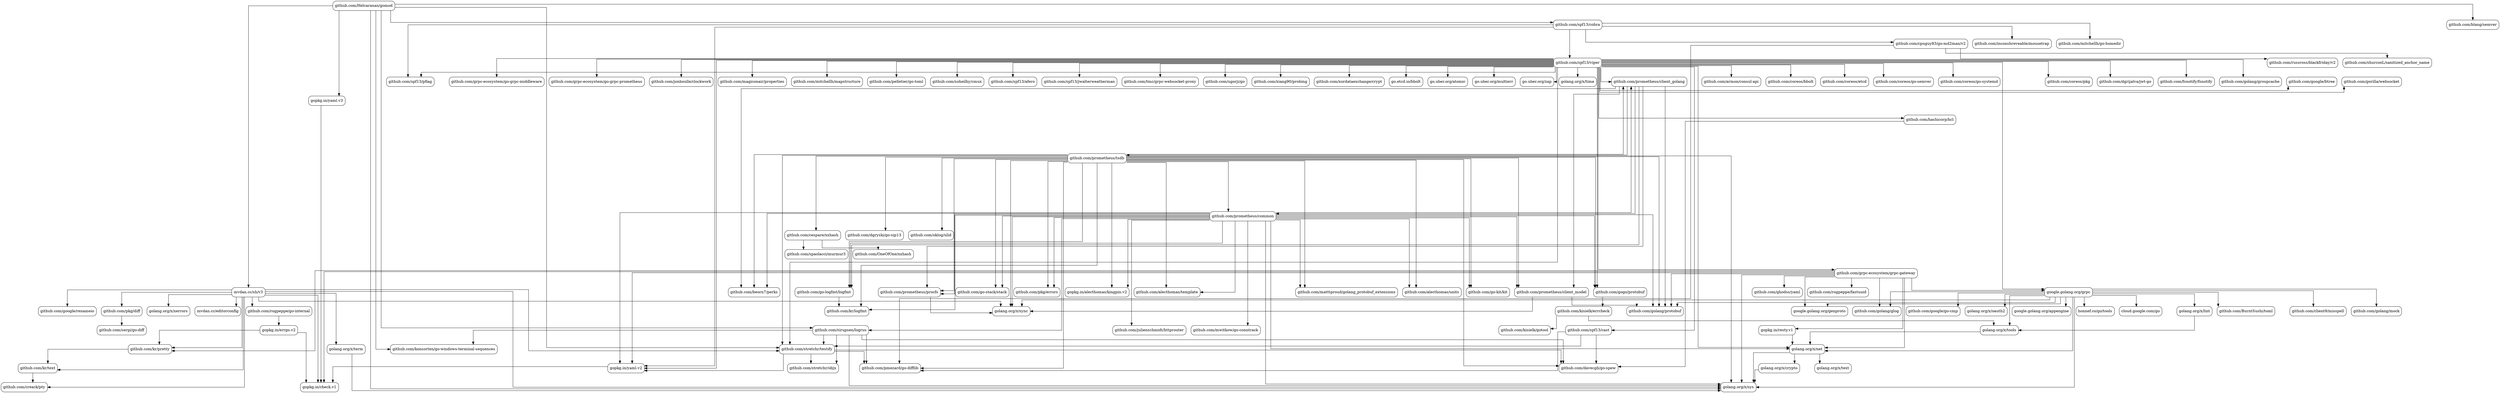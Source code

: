 strict digraph {
  node [shape=box,style=rounded]
  start=0
  splines=ortho
  "github.com/Helcaraxan/gomod"
  "golang.org/x/sys"
  "github.com/sirupsen/logrus"
  "github.com/stretchr/testify"
  "github.com/konsorten/go-windows-terminal-sequences"
  "github.com/blang/semver"
  "github.com/spf13/cobra"
  "gopkg.in/yaml.v3"
  "mvdan.cc/sh/v3"
  "github.com/OneOfOne/xxhash"
  "github.com/spaolacci/murmur3"
  "github.com/pmezard/go-difflib"
  "github.com/russross/blackfriday/v2"
  "github.com/shurcooL/sanitized_anchor_name"
  "github.com/kr/logfmt"
  "github.com/kisielk/errcheck"
  "github.com/golang/protobuf"
  "gopkg.in/yaml.v2"
  "golang.org/x/net"
  "google.golang.org/grpc"
  "github.com/golang/glog"
  "google.golang.org/genproto"
  "gopkg.in/check.v1"
  "github.com/kr/pretty"
  "github.com/ghodss/yaml"
  "github.com/rogpeppe/fastuuid"
  "gopkg.in/resty.v1"
  "github.com/davecgh/go-spew"
  "golang.org/x/tools"
  "github.com/kisielk/gotool"
  "github.com/kr/text"
  "github.com/creack/pty"
  "github.com/sergi/go-diff"
  "github.com/beorn7/perks"
  "github.com/go-logfmt/logfmt"
  "github.com/prometheus/client_model"
  "github.com/prometheus/procfs"
  "github.com/prometheus/common"
  "github.com/prometheus/tsdb"
  "golang.org/x/sync"
  "github.com/gogo/protobuf"
  "github.com/prometheus/client_golang"
  "github.com/alecthomas/template"
  "github.com/alecthomas/units"
  "github.com/go-kit/kit"
  "github.com/go-stack/stack"
  "github.com/matttproud/golang_protobuf_extensions"
  "github.com/pkg/errors"
  "gopkg.in/alecthomas/kingpin.v2"
  "github.com/julienschmidt/httprouter"
  "github.com/mwitkow/go-conntrack"
  "github.com/cespare/xxhash"
  "github.com/dgryski/go-sip13"
  "github.com/oklog/ulid"
  "gopkg.in/errgo.v2"
  "github.com/stretchr/objx"
  "github.com/spf13/pflag"
  "github.com/cpuguy83/go-md2man/v2"
  "github.com/inconshreveable/mousetrap"
  "github.com/mitchellh/go-homedir"
  "github.com/spf13/viper"
  "github.com/armon/consul-api"
  "github.com/coreos/bbolt"
  "github.com/coreos/etcd"
  "github.com/coreos/go-semver"
  "github.com/coreos/go-systemd"
  "github.com/coreos/pkg"
  "github.com/dgrijalva/jwt-go"
  "github.com/fsnotify/fsnotify"
  "github.com/golang/groupcache"
  "github.com/google/btree"
  "github.com/gorilla/websocket"
  "github.com/grpc-ecosystem/go-grpc-middleware"
  "github.com/grpc-ecosystem/go-grpc-prometheus"
  "github.com/grpc-ecosystem/grpc-gateway"
  "github.com/hashicorp/hcl"
  "github.com/jonboulle/clockwork"
  "github.com/magiconair/properties"
  "github.com/mitchellh/mapstructure"
  "github.com/pelletier/go-toml"
  "github.com/soheilhy/cmux"
  "github.com/spf13/afero"
  "github.com/spf13/cast"
  "github.com/spf13/jwalterweatherman"
  "github.com/tmc/grpc-websocket-proxy"
  "github.com/ugorji/go"
  "github.com/xiang90/probing"
  "github.com/xordataexchange/crypt"
  "go.etcd.io/bbolt"
  "go.uber.org/atomic"
  "go.uber.org/multierr"
  "go.uber.org/zap"
  "golang.org/x/time"
  "golang.org/x/crypto"
  "golang.org/x/text"
  "cloud.google.com/go"
  "github.com/BurntSushi/toml"
  "github.com/client9/misspell"
  "github.com/golang/mock"
  "github.com/google/go-cmp"
  "golang.org/x/lint"
  "golang.org/x/oauth2"
  "google.golang.org/appengine"
  "honnef.co/go/tools"
  "github.com/google/renameio"
  "github.com/pkg/diff"
  "github.com/rogpeppe/go-internal"
  "golang.org/x/term"
  "golang.org/x/xerrors"
  "mvdan.cc/editorconfig"
  "github.com/Helcaraxan/gomod" -> "github.com/blang/semver"
  "github.com/Helcaraxan/gomod" -> "github.com/konsorten/go-windows-terminal-sequences" [minlen=10]
  "github.com/Helcaraxan/gomod" -> "github.com/sirupsen/logrus" [minlen=9]
  "github.com/Helcaraxan/gomod" -> "github.com/spf13/cobra"
  "github.com/Helcaraxan/gomod" -> "github.com/stretchr/testify" [minlen=4]
  "github.com/Helcaraxan/gomod" -> "golang.org/x/sys" [minlen=5]
  "github.com/Helcaraxan/gomod" -> "gopkg.in/yaml.v3"
  "github.com/Helcaraxan/gomod" -> "mvdan.cc/sh/v3"
  "github.com/cespare/xxhash" -> "github.com/OneOfOne/xxhash"
  "github.com/cespare/xxhash" -> "github.com/spaolacci/murmur3"
  "github.com/cpuguy83/go-md2man/v2" -> "github.com/pmezard/go-difflib"
  "github.com/cpuguy83/go-md2man/v2" -> "github.com/russross/blackfriday/v2"
  "github.com/cpuguy83/go-md2man/v2" -> "github.com/shurcooL/sanitized_anchor_name"
  "github.com/go-logfmt/logfmt" -> "github.com/kr/logfmt"
  "github.com/gogo/protobuf" -> "github.com/kisielk/errcheck"
  "github.com/grpc-ecosystem/grpc-gateway" -> "github.com/ghodss/yaml"
  "github.com/grpc-ecosystem/grpc-gateway" -> "github.com/golang/glog" [minlen=2]
  "github.com/grpc-ecosystem/grpc-gateway" -> "github.com/golang/protobuf" [minlen=2]
  "github.com/grpc-ecosystem/grpc-gateway" -> "github.com/kr/pretty"
  "github.com/grpc-ecosystem/grpc-gateway" -> "github.com/rogpeppe/fastuuid"
  "github.com/grpc-ecosystem/grpc-gateway" -> "golang.org/x/net" [minlen=2]
  "github.com/grpc-ecosystem/grpc-gateway" -> "golang.org/x/sys" [minlen=3]
  "github.com/grpc-ecosystem/grpc-gateway" -> "google.golang.org/genproto" [minlen=2]
  "github.com/grpc-ecosystem/grpc-gateway" -> "google.golang.org/grpc"
  "github.com/grpc-ecosystem/grpc-gateway" -> "gopkg.in/check.v1" [minlen=2]
  "github.com/grpc-ecosystem/grpc-gateway" -> "gopkg.in/resty.v1"
  "github.com/grpc-ecosystem/grpc-gateway" -> "gopkg.in/yaml.v2"
  "github.com/hashicorp/hcl" -> "github.com/davecgh/go-spew"
  "github.com/kisielk/errcheck" -> "github.com/kisielk/gotool"
  "github.com/kisielk/errcheck" -> "golang.org/x/tools"
  "github.com/kr/pretty" -> "github.com/kr/text"
  "github.com/kr/text" -> "github.com/creack/pty"
  "github.com/pkg/diff" -> "github.com/sergi/go-diff"
  "github.com/prometheus/client_golang" -> "github.com/beorn7/perks" [minlen=3]
  "github.com/prometheus/client_golang" -> "github.com/go-logfmt/logfmt" [minlen=3]
  "github.com/prometheus/client_golang" -> "github.com/golang/protobuf" [minlen=3]
  "github.com/prometheus/client_golang" -> "github.com/prometheus/client_model" [minlen=3]
  "github.com/prometheus/client_golang" -> "github.com/prometheus/common" [minlen=4]
  "github.com/prometheus/client_golang" -> "github.com/prometheus/procfs" [minlen=3]
  "github.com/prometheus/client_golang" -> "github.com/prometheus/tsdb" [minlen=5]
  "github.com/prometheus/client_model" -> "github.com/golang/protobuf"
  "github.com/prometheus/client_model" -> "golang.org/x/sync"
  "github.com/prometheus/common" -> "github.com/alecthomas/template" [minlen=4]
  "github.com/prometheus/common" -> "github.com/alecthomas/units" [minlen=4]
  "github.com/prometheus/common" -> "github.com/beorn7/perks" [minlen=4]
  "github.com/prometheus/common" -> "github.com/go-kit/kit" [minlen=4]
  "github.com/prometheus/common" -> "github.com/go-logfmt/logfmt" [minlen=4]
  "github.com/prometheus/common" -> "github.com/go-stack/stack" [minlen=4]
  "github.com/prometheus/common" -> "github.com/gogo/protobuf" [minlen=4]
  "github.com/prometheus/common" -> "github.com/golang/protobuf" [minlen=4]
  "github.com/prometheus/common" -> "github.com/julienschmidt/httprouter" [minlen=6]
  "github.com/prometheus/common" -> "github.com/kr/logfmt" [minlen=4]
  "github.com/prometheus/common" -> "github.com/matttproud/golang_protobuf_extensions" [minlen=4]
  "github.com/prometheus/common" -> "github.com/mwitkow/go-conntrack" [minlen=6]
  "github.com/prometheus/common" -> "github.com/pkg/errors" [minlen=4]
  "github.com/prometheus/common" -> "github.com/prometheus/client_golang"
  "github.com/prometheus/common" -> "github.com/prometheus/client_model" [minlen=4]
  "github.com/prometheus/common" -> "github.com/prometheus/procfs" [minlen=4]
  "github.com/prometheus/common" -> "github.com/sirupsen/logrus" [minlen=6]
  "github.com/prometheus/common" -> "golang.org/x/net" [minlen=7]
  "github.com/prometheus/common" -> "golang.org/x/sync" [minlen=4]
  "github.com/prometheus/common" -> "golang.org/x/sys" [minlen=8]
  "github.com/prometheus/common" -> "gopkg.in/alecthomas/kingpin.v2" [minlen=4]
  "github.com/prometheus/common" -> "gopkg.in/yaml.v2" [minlen=5]
  "github.com/prometheus/procfs" -> "golang.org/x/sync"
  "github.com/prometheus/tsdb" -> "github.com/alecthomas/template" [minlen=6]
  "github.com/prometheus/tsdb" -> "github.com/alecthomas/units" [minlen=6]
  "github.com/prometheus/tsdb" -> "github.com/beorn7/perks" [minlen=4]
  "github.com/prometheus/tsdb" -> "github.com/cespare/xxhash" [minlen=6]
  "github.com/prometheus/tsdb" -> "github.com/davecgh/go-spew" [minlen=6]
  "github.com/prometheus/tsdb" -> "github.com/dgryski/go-sip13" [minlen=6]
  "github.com/prometheus/tsdb" -> "github.com/go-kit/kit" [minlen=6]
  "github.com/prometheus/tsdb" -> "github.com/go-logfmt/logfmt" [minlen=4]
  "github.com/prometheus/tsdb" -> "github.com/go-stack/stack" [minlen=6]
  "github.com/prometheus/tsdb" -> "github.com/gogo/protobuf" [minlen=6]
  "github.com/prometheus/tsdb" -> "github.com/golang/protobuf" [minlen=4]
  "github.com/prometheus/tsdb" -> "github.com/kr/logfmt" [minlen=6]
  "github.com/prometheus/tsdb" -> "github.com/matttproud/golang_protobuf_extensions" [minlen=6]
  "github.com/prometheus/tsdb" -> "github.com/oklog/ulid" [minlen=6]
  "github.com/prometheus/tsdb" -> "github.com/pkg/errors" [minlen=6]
  "github.com/prometheus/tsdb" -> "github.com/pmezard/go-difflib" [minlen=6]
  "github.com/prometheus/tsdb" -> "github.com/prometheus/client_golang" [minlen=3]
  "github.com/prometheus/tsdb" -> "github.com/prometheus/client_model" [minlen=4]
  "github.com/prometheus/tsdb" -> "github.com/prometheus/common" [minlen=5]
  "github.com/prometheus/tsdb" -> "github.com/prometheus/procfs" [minlen=4]
  "github.com/prometheus/tsdb" -> "github.com/stretchr/testify" [minlen=5]
  "github.com/prometheus/tsdb" -> "golang.org/x/sync" [minlen=6]
  "github.com/prometheus/tsdb" -> "golang.org/x/sys" [minlen=10]
  "github.com/prometheus/tsdb" -> "gopkg.in/alecthomas/kingpin.v2" [minlen=6]
  "github.com/rogpeppe/go-internal" -> "gopkg.in/errgo.v2"
  "github.com/sirupsen/logrus" -> "github.com/davecgh/go-spew" [minlen=2]
  "github.com/sirupsen/logrus" -> "github.com/konsorten/go-windows-terminal-sequences"
  "github.com/sirupsen/logrus" -> "github.com/pmezard/go-difflib" [minlen=2]
  "github.com/sirupsen/logrus" -> "github.com/stretchr/objx" [minlen=2]
  "github.com/sirupsen/logrus" -> "github.com/stretchr/testify"
  "github.com/sirupsen/logrus" -> "golang.org/x/sys"
  "github.com/spf13/cast" -> "github.com/davecgh/go-spew" [minlen=2]
  "github.com/spf13/cast" -> "github.com/pmezard/go-difflib" [minlen=2]
  "github.com/spf13/cast" -> "github.com/stretchr/testify"
  "github.com/spf13/cobra" -> "github.com/cpuguy83/go-md2man/v2"
  "github.com/spf13/cobra" -> "github.com/inconshreveable/mousetrap"
  "github.com/spf13/cobra" -> "github.com/mitchellh/go-homedir"
  "github.com/spf13/cobra" -> "github.com/spf13/pflag" [minlen=3]
  "github.com/spf13/cobra" -> "github.com/spf13/viper" [minlen=2]
  "github.com/spf13/cobra" -> "gopkg.in/yaml.v2" [minlen=7]
  "github.com/spf13/viper" -> "github.com/armon/consul-api"
  "github.com/spf13/viper" -> "github.com/coreos/bbolt"
  "github.com/spf13/viper" -> "github.com/coreos/etcd"
  "github.com/spf13/viper" -> "github.com/coreos/go-semver"
  "github.com/spf13/viper" -> "github.com/coreos/go-systemd"
  "github.com/spf13/viper" -> "github.com/coreos/pkg"
  "github.com/spf13/viper" -> "github.com/dgrijalva/jwt-go"
  "github.com/spf13/viper" -> "github.com/fsnotify/fsnotify"
  "github.com/spf13/viper" -> "github.com/gogo/protobuf" [minlen=4]
  "github.com/spf13/viper" -> "github.com/golang/groupcache"
  "github.com/spf13/viper" -> "github.com/google/btree"
  "github.com/spf13/viper" -> "github.com/gorilla/websocket"
  "github.com/spf13/viper" -> "github.com/grpc-ecosystem/go-grpc-middleware"
  "github.com/spf13/viper" -> "github.com/grpc-ecosystem/go-grpc-prometheus"
  "github.com/spf13/viper" -> "github.com/grpc-ecosystem/grpc-gateway"
  "github.com/spf13/viper" -> "github.com/hashicorp/hcl"
  "github.com/spf13/viper" -> "github.com/jonboulle/clockwork"
  "github.com/spf13/viper" -> "github.com/magiconair/properties"
  "github.com/spf13/viper" -> "github.com/mitchellh/mapstructure"
  "github.com/spf13/viper" -> "github.com/pelletier/go-toml"
  "github.com/spf13/viper" -> "github.com/prometheus/client_golang"
  "github.com/spf13/viper" -> "github.com/soheilhy/cmux"
  "github.com/spf13/viper" -> "github.com/spf13/afero"
  "github.com/spf13/viper" -> "github.com/spf13/cast"
  "github.com/spf13/viper" -> "github.com/spf13/jwalterweatherman"
  "github.com/spf13/viper" -> "github.com/spf13/pflag"
  "github.com/spf13/viper" -> "github.com/stretchr/testify" [minlen=5]
  "github.com/spf13/viper" -> "github.com/tmc/grpc-websocket-proxy"
  "github.com/spf13/viper" -> "github.com/ugorji/go"
  "github.com/spf13/viper" -> "github.com/xiang90/probing"
  "github.com/spf13/viper" -> "github.com/xordataexchange/crypt"
  "github.com/spf13/viper" -> "go.etcd.io/bbolt"
  "github.com/spf13/viper" -> "go.uber.org/atomic"
  "github.com/spf13/viper" -> "go.uber.org/multierr"
  "github.com/spf13/viper" -> "go.uber.org/zap"
  "github.com/spf13/viper" -> "golang.org/x/net" [minlen=7]
  "github.com/spf13/viper" -> "golang.org/x/time"
  "github.com/spf13/viper" -> "google.golang.org/grpc" [minlen=2]
  "github.com/spf13/viper" -> "gopkg.in/yaml.v2" [minlen=5]
  "github.com/stretchr/testify" -> "github.com/davecgh/go-spew"
  "github.com/stretchr/testify" -> "github.com/pmezard/go-difflib"
  "github.com/stretchr/testify" -> "github.com/stretchr/objx"
  "github.com/stretchr/testify" -> "gopkg.in/yaml.v2"
  "golang.org/x/crypto" -> "golang.org/x/sys"
  "golang.org/x/lint" -> "golang.org/x/tools"
  "golang.org/x/net" -> "golang.org/x/crypto"
  "golang.org/x/net" -> "golang.org/x/sys" [minlen=2]
  "golang.org/x/net" -> "golang.org/x/text"
  "golang.org/x/term" -> "golang.org/x/sys"
  "golang.org/x/tools" -> "golang.org/x/net"
  "google.golang.org/grpc" -> "cloud.google.com/go"
  "google.golang.org/grpc" -> "github.com/BurntSushi/toml"
  "google.golang.org/grpc" -> "github.com/client9/misspell"
  "google.golang.org/grpc" -> "github.com/golang/glog"
  "google.golang.org/grpc" -> "github.com/golang/mock"
  "google.golang.org/grpc" -> "github.com/golang/protobuf"
  "google.golang.org/grpc" -> "github.com/google/go-cmp"
  "google.golang.org/grpc" -> "golang.org/x/lint"
  "google.golang.org/grpc" -> "golang.org/x/net" [minlen=3]
  "google.golang.org/grpc" -> "golang.org/x/oauth2"
  "google.golang.org/grpc" -> "golang.org/x/sync"
  "google.golang.org/grpc" -> "golang.org/x/sys" [minlen=4]
  "google.golang.org/grpc" -> "golang.org/x/tools" [minlen=2]
  "google.golang.org/grpc" -> "google.golang.org/appengine"
  "google.golang.org/grpc" -> "google.golang.org/genproto"
  "google.golang.org/grpc" -> "honnef.co/go/tools"
  "gopkg.in/errgo.v2" -> "github.com/kr/pretty"
  "gopkg.in/errgo.v2" -> "gopkg.in/check.v1"
  "gopkg.in/resty.v1" -> "golang.org/x/net"
  "gopkg.in/yaml.v2" -> "gopkg.in/check.v1"
  "gopkg.in/yaml.v3" -> "gopkg.in/check.v1"
  "mvdan.cc/sh/v3" -> "github.com/creack/pty" [minlen=5]
  "mvdan.cc/sh/v3" -> "github.com/google/renameio"
  "mvdan.cc/sh/v3" -> "github.com/kr/pretty" [minlen=3]
  "mvdan.cc/sh/v3" -> "github.com/kr/text" [minlen=4]
  "mvdan.cc/sh/v3" -> "github.com/pkg/diff"
  "mvdan.cc/sh/v3" -> "github.com/rogpeppe/go-internal"
  "mvdan.cc/sh/v3" -> "github.com/stretchr/testify"
  "mvdan.cc/sh/v3" -> "golang.org/x/sync"
  "mvdan.cc/sh/v3" -> "golang.org/x/sys" [minlen=2]
  "mvdan.cc/sh/v3" -> "golang.org/x/term"
  "mvdan.cc/sh/v3" -> "golang.org/x/xerrors"
  "mvdan.cc/sh/v3" -> "gopkg.in/check.v1" [minlen=3]
  "mvdan.cc/sh/v3" -> "mvdan.cc/editorconfig"
}
